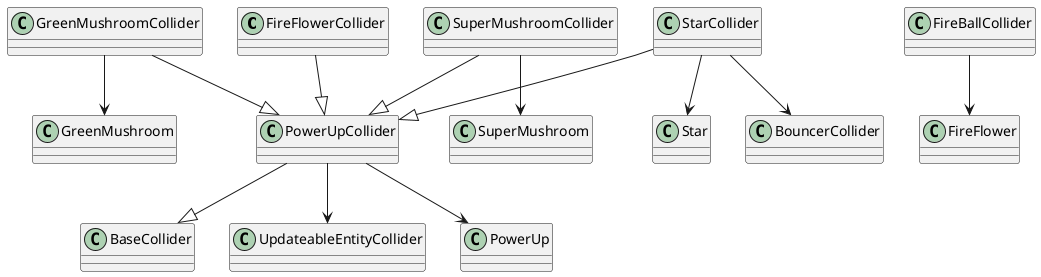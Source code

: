 @startuml PowerUps

FireFlowerCollider --|> PowerUpCollider
FireBallCollider --> FireFlower

GreenMushroomCollider --|> PowerUpCollider
GreenMushroomCollider --> GreenMushroom

SuperMushroomCollider --|> PowerUpCollider 
SuperMushroomCollider --> SuperMushroom

StarCollider --|> PowerUpCollider
StarCollider --> BouncerCollider
StarCollider --> Star

PowerUpCollider --|> BaseCollider 
PowerUpCollider --> UpdateableEntityCollider
PowerUpCollider --> PowerUp

@enduml